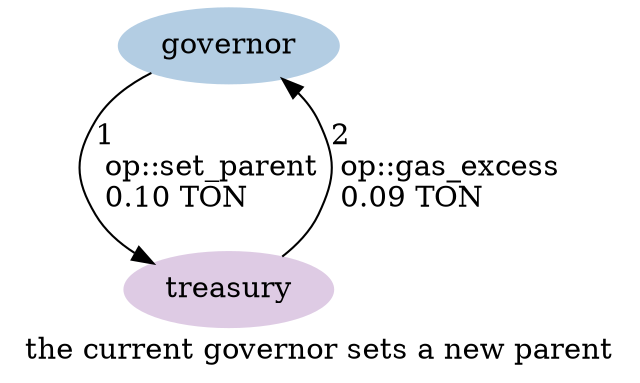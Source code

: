 digraph {
    label="the current governor sets a new parent"
    node [ colorscheme=pastel19 style=filled ]

    /* Entities */
    governor [ color=2 ]
    treasury [ color=4 ]

    /* Relationships */
    governor -> treasury [ label="1\l op::set_parent\l 0.10 TON\l" ]
    treasury -> governor [ label="2\l op::gas_excess\l 0.09 TON\l" ]

    /* Ranks */
    { rank=min governor }
    { rank=max treasury }
}
